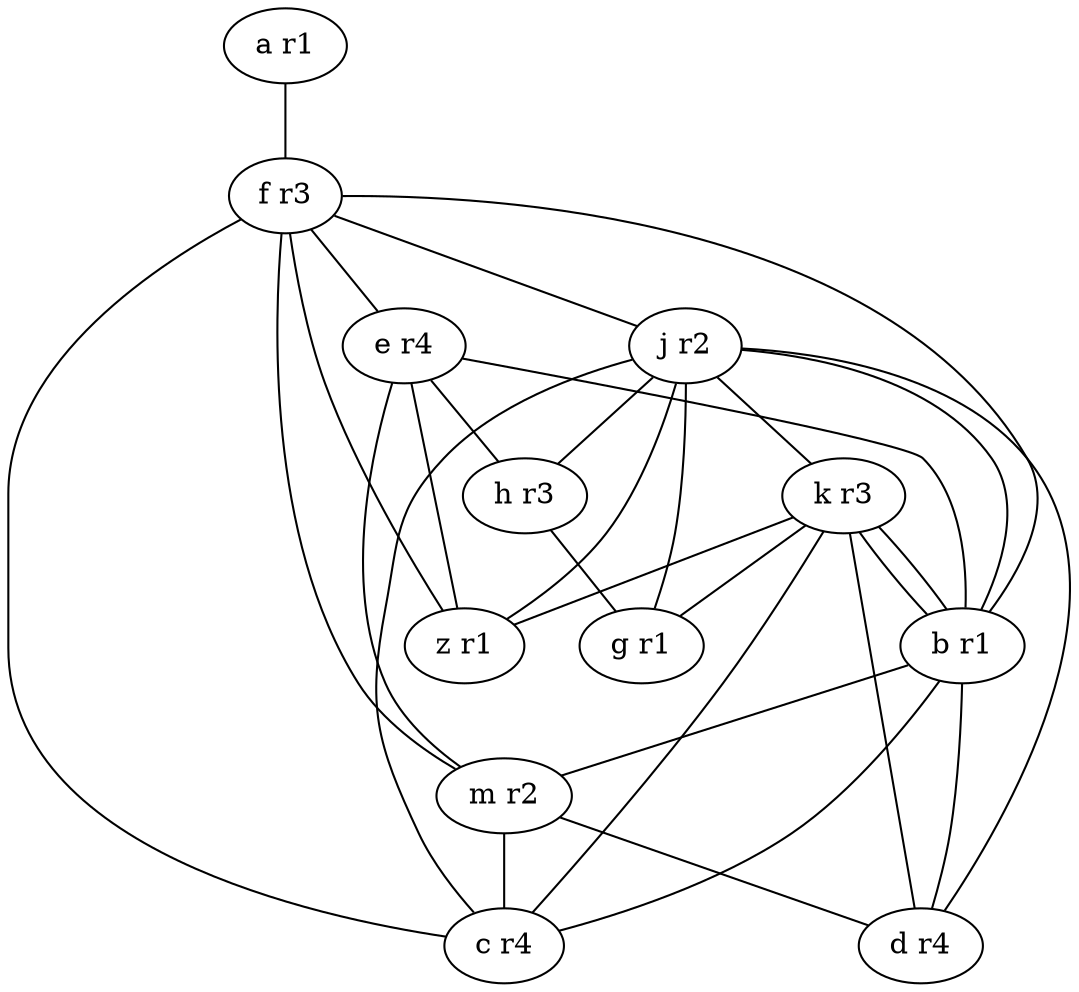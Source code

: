 graph G{
  d [label="d r4"]
  e [label="e r4"]
  c [label="c r4"]
  h [label="h r3"]
  f [label="f r3"]
  k [label="k r3"]
  m [label="m r2"]
  j [label="j r2"]
  a [label="a r1"]
  g [label="g r1"]
  z [label="z r1"]
  b [label="b r1"]
  a -- f
  f -- e
  f -- m
  f -- j
  f -- z
  f -- b
  f -- c
  e -- z
  e -- h
  e -- b
  e -- m
  j -- k
  j -- d
  j -- h
  j -- g
  j -- z
  j -- b
  j -- c
  k -- b
  k -- d
  k -- g
  k -- z
  k -- b
  k -- c
  b -- m
  b -- d
  b -- c
  m -- c
  m -- d
  h -- g
}

